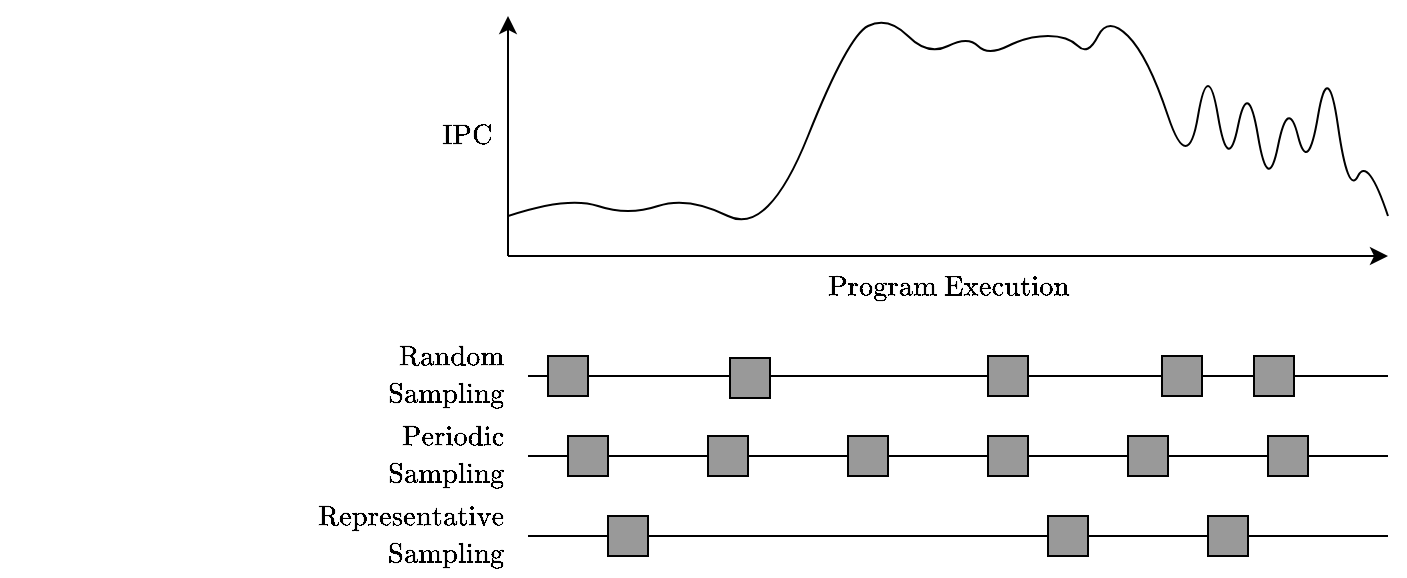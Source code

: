 <mxfile version="26.0.7">
  <diagram name="Page-1" id="wCY9BLCr48XN0YguiykY">
    <mxGraphModel dx="881" dy="572" grid="1" gridSize="10" guides="1" tooltips="1" connect="1" arrows="1" fold="1" page="1" pageScale="1" pageWidth="850" pageHeight="1100" math="1" shadow="0">
      <root>
        <mxCell id="0" />
        <mxCell id="1" parent="0" />
        <mxCell id="Nl3SyjKrOJLu1EO7rE2Q-1" value="" style="endArrow=none;html=1;rounded=0;startArrow=classic;startFill=1;" edge="1" parent="1">
          <mxGeometry width="50" height="50" relative="1" as="geometry">
            <mxPoint x="240" y="40" as="sourcePoint" />
            <mxPoint x="240" y="160" as="targetPoint" />
          </mxGeometry>
        </mxCell>
        <mxCell id="Nl3SyjKrOJLu1EO7rE2Q-2" value="" style="endArrow=none;html=1;rounded=0;startArrow=classic;startFill=1;" edge="1" parent="1">
          <mxGeometry width="50" height="50" relative="1" as="geometry">
            <mxPoint x="680" y="160" as="sourcePoint" />
            <mxPoint x="240" y="160" as="targetPoint" />
          </mxGeometry>
        </mxCell>
        <mxCell id="Nl3SyjKrOJLu1EO7rE2Q-3" value="$$\textnormal{IPC}$$" style="text;html=1;align=center;verticalAlign=middle;whiteSpace=wrap;rounded=0;rotation=0;" vertex="1" parent="1">
          <mxGeometry x="200" y="80" width="40" height="40" as="geometry" />
        </mxCell>
        <mxCell id="Nl3SyjKrOJLu1EO7rE2Q-4" value="" style="endArrow=none;html=1;rounded=0;curved=1;" edge="1" parent="1">
          <mxGeometry width="50" height="50" relative="1" as="geometry">
            <mxPoint x="240" y="140" as="sourcePoint" />
            <mxPoint x="680" y="140" as="targetPoint" />
            <Array as="points">
              <mxPoint x="270" y="130" />
              <mxPoint x="300" y="140" />
              <mxPoint x="330" y="130" />
              <mxPoint x="370" y="150" />
              <mxPoint x="410" y="50" />
              <mxPoint x="430" y="40" />
              <mxPoint x="450" y="60" />
              <mxPoint x="470" y="50" />
              <mxPoint x="480" y="60" />
              <mxPoint x="500" y="50" />
              <mxPoint x="520" y="50" />
              <mxPoint x="530" y="60" />
              <mxPoint x="540" y="40" />
              <mxPoint x="560" y="60" />
              <mxPoint x="580" y="120" />
              <mxPoint x="590" y="60" />
              <mxPoint x="600" y="120" />
              <mxPoint x="610" y="70" />
              <mxPoint x="620" y="130" />
              <mxPoint x="630" y="80" />
              <mxPoint x="640" y="120" />
              <mxPoint x="650" y="60" />
              <mxPoint x="660" y="130" />
              <mxPoint x="670" y="110" />
            </Array>
          </mxGeometry>
        </mxCell>
        <mxCell id="Nl3SyjKrOJLu1EO7rE2Q-5" value="$$\textnormal{Program Execution}$$" style="text;html=1;align=center;verticalAlign=middle;whiteSpace=wrap;rounded=0;rotation=0;" vertex="1" parent="1">
          <mxGeometry x="280" y="160" width="360" height="30" as="geometry" />
        </mxCell>
        <mxCell id="Nl3SyjKrOJLu1EO7rE2Q-9" value="" style="endArrow=none;html=1;rounded=0;startArrow=none;startFill=0;" edge="1" parent="1" source="Nl3SyjKrOJLu1EO7rE2Q-32">
          <mxGeometry width="50" height="50" relative="1" as="geometry">
            <mxPoint x="680" y="220" as="sourcePoint" />
            <mxPoint x="250" y="220" as="targetPoint" />
          </mxGeometry>
        </mxCell>
        <mxCell id="Nl3SyjKrOJLu1EO7rE2Q-10" value="" style="endArrow=none;html=1;rounded=0;startArrow=none;startFill=0;" edge="1" parent="1" source="Nl3SyjKrOJLu1EO7rE2Q-20">
          <mxGeometry width="50" height="50" relative="1" as="geometry">
            <mxPoint x="680" y="260" as="sourcePoint" />
            <mxPoint x="250" y="260" as="targetPoint" />
          </mxGeometry>
        </mxCell>
        <mxCell id="Nl3SyjKrOJLu1EO7rE2Q-11" value="" style="endArrow=none;html=1;rounded=0;startArrow=none;startFill=0;" edge="1" parent="1" source="Nl3SyjKrOJLu1EO7rE2Q-38">
          <mxGeometry width="50" height="50" relative="1" as="geometry">
            <mxPoint x="680" y="300" as="sourcePoint" />
            <mxPoint x="250" y="300" as="targetPoint" />
          </mxGeometry>
        </mxCell>
        <mxCell id="Nl3SyjKrOJLu1EO7rE2Q-12" value="$$\begin{aligned}\textnormal{Random}&amp;amp;&amp;nbsp; \\ \textnormal{Sampling}&amp;amp;\end{aligned}$$" style="text;html=1;align=right;verticalAlign=middle;whiteSpace=wrap;rounded=0;rotation=0;" vertex="1" parent="1">
          <mxGeometry x="160" y="200" width="80" height="40" as="geometry" />
        </mxCell>
        <mxCell id="Nl3SyjKrOJLu1EO7rE2Q-13" value="$$\begin{aligned}\textnormal{Periodic}&amp;amp;&amp;nbsp; \\ \textnormal{Sampling}&amp;amp;\end{aligned}$$" style="text;html=1;align=right;verticalAlign=middle;whiteSpace=wrap;rounded=0;rotation=0;" vertex="1" parent="1">
          <mxGeometry x="160" y="240" width="80" height="40" as="geometry" />
        </mxCell>
        <mxCell id="Nl3SyjKrOJLu1EO7rE2Q-14" value="$$\begin{aligned}\textnormal{Representative}&amp;amp;&amp;nbsp; \\ \textnormal{Sampling}&amp;amp;\end{aligned}$$" style="text;html=1;align=right;verticalAlign=middle;whiteSpace=wrap;rounded=0;rotation=0;" vertex="1" parent="1">
          <mxGeometry x="140" y="280" width="100" height="40" as="geometry" />
        </mxCell>
        <mxCell id="Nl3SyjKrOJLu1EO7rE2Q-15" value="" style="rounded=0;whiteSpace=wrap;html=1;fillColor=#999999;" vertex="1" parent="1">
          <mxGeometry x="270" y="250" width="20" height="20" as="geometry" />
        </mxCell>
        <mxCell id="Nl3SyjKrOJLu1EO7rE2Q-23" value="" style="endArrow=none;html=1;rounded=0;startArrow=none;startFill=0;" edge="1" parent="1" source="Nl3SyjKrOJLu1EO7rE2Q-17" target="Nl3SyjKrOJLu1EO7rE2Q-20">
          <mxGeometry width="50" height="50" relative="1" as="geometry">
            <mxPoint x="680" y="260" as="sourcePoint" />
            <mxPoint x="250" y="260" as="targetPoint" />
          </mxGeometry>
        </mxCell>
        <mxCell id="Nl3SyjKrOJLu1EO7rE2Q-20" value="" style="rounded=0;whiteSpace=wrap;html=1;fillColor=#999999;" vertex="1" parent="1">
          <mxGeometry x="340" y="250" width="20" height="20" as="geometry" />
        </mxCell>
        <mxCell id="Nl3SyjKrOJLu1EO7rE2Q-24" value="" style="endArrow=none;html=1;rounded=0;startArrow=none;startFill=0;" edge="1" parent="1" source="Nl3SyjKrOJLu1EO7rE2Q-19" target="Nl3SyjKrOJLu1EO7rE2Q-18">
          <mxGeometry width="50" height="50" relative="1" as="geometry">
            <mxPoint x="680" y="260" as="sourcePoint" />
            <mxPoint x="350" y="260" as="targetPoint" />
          </mxGeometry>
        </mxCell>
        <mxCell id="Nl3SyjKrOJLu1EO7rE2Q-18" value="" style="rounded=0;whiteSpace=wrap;html=1;fillColor=#999999;" vertex="1" parent="1">
          <mxGeometry x="480" y="250" width="20" height="20" as="geometry" />
        </mxCell>
        <mxCell id="Nl3SyjKrOJLu1EO7rE2Q-25" value="" style="endArrow=none;html=1;rounded=0;startArrow=none;startFill=0;" edge="1" parent="1" source="Nl3SyjKrOJLu1EO7rE2Q-16" target="Nl3SyjKrOJLu1EO7rE2Q-19">
          <mxGeometry width="50" height="50" relative="1" as="geometry">
            <mxPoint x="680" y="260" as="sourcePoint" />
            <mxPoint x="530" y="260" as="targetPoint" />
          </mxGeometry>
        </mxCell>
        <mxCell id="Nl3SyjKrOJLu1EO7rE2Q-19" value="" style="rounded=0;whiteSpace=wrap;html=1;fillColor=#999999;" vertex="1" parent="1">
          <mxGeometry x="550" y="250" width="20" height="20" as="geometry" />
        </mxCell>
        <mxCell id="Nl3SyjKrOJLu1EO7rE2Q-26" value="" style="endArrow=none;html=1;rounded=0;startArrow=none;startFill=0;" edge="1" parent="1" target="Nl3SyjKrOJLu1EO7rE2Q-16">
          <mxGeometry width="50" height="50" relative="1" as="geometry">
            <mxPoint x="680" y="260" as="sourcePoint" />
            <mxPoint x="590" y="260" as="targetPoint" />
          </mxGeometry>
        </mxCell>
        <mxCell id="Nl3SyjKrOJLu1EO7rE2Q-16" value="" style="rounded=0;whiteSpace=wrap;html=1;fillColor=#999999;" vertex="1" parent="1">
          <mxGeometry x="620" y="250" width="20" height="20" as="geometry" />
        </mxCell>
        <mxCell id="Nl3SyjKrOJLu1EO7rE2Q-27" value="" style="endArrow=none;html=1;rounded=0;startArrow=none;startFill=0;" edge="1" parent="1" source="Nl3SyjKrOJLu1EO7rE2Q-18" target="Nl3SyjKrOJLu1EO7rE2Q-17">
          <mxGeometry width="50" height="50" relative="1" as="geometry">
            <mxPoint x="510" y="260" as="sourcePoint" />
            <mxPoint x="360" y="260" as="targetPoint" />
          </mxGeometry>
        </mxCell>
        <mxCell id="Nl3SyjKrOJLu1EO7rE2Q-17" value="" style="rounded=0;whiteSpace=wrap;html=1;fillColor=#999999;" vertex="1" parent="1">
          <mxGeometry x="410" y="250" width="20" height="20" as="geometry" />
        </mxCell>
        <mxCell id="Nl3SyjKrOJLu1EO7rE2Q-29" value="" style="rounded=0;whiteSpace=wrap;html=1;fillColor=#999999;" vertex="1" parent="1">
          <mxGeometry x="260" y="210" width="20" height="20" as="geometry" />
        </mxCell>
        <mxCell id="Nl3SyjKrOJLu1EO7rE2Q-31" value="" style="rounded=0;whiteSpace=wrap;html=1;fillColor=#999999;" vertex="1" parent="1">
          <mxGeometry x="351" y="211" width="20" height="20" as="geometry" />
        </mxCell>
        <mxCell id="Nl3SyjKrOJLu1EO7rE2Q-36" value="" style="endArrow=none;html=1;rounded=0;startArrow=none;startFill=0;" edge="1" parent="1" target="Nl3SyjKrOJLu1EO7rE2Q-32">
          <mxGeometry width="50" height="50" relative="1" as="geometry">
            <mxPoint x="680" y="220" as="sourcePoint" />
            <mxPoint x="250" y="220" as="targetPoint" />
          </mxGeometry>
        </mxCell>
        <mxCell id="Nl3SyjKrOJLu1EO7rE2Q-32" value="" style="rounded=0;whiteSpace=wrap;html=1;fillColor=#999999;" vertex="1" parent="1">
          <mxGeometry x="480" y="210" width="20" height="20" as="geometry" />
        </mxCell>
        <mxCell id="Nl3SyjKrOJLu1EO7rE2Q-33" value="" style="rounded=0;whiteSpace=wrap;html=1;fillColor=#999999;" vertex="1" parent="1">
          <mxGeometry x="567" y="210" width="20" height="20" as="geometry" />
        </mxCell>
        <mxCell id="Nl3SyjKrOJLu1EO7rE2Q-34" value="" style="rounded=0;whiteSpace=wrap;html=1;fillColor=#999999;" vertex="1" parent="1">
          <mxGeometry x="613" y="210" width="20" height="20" as="geometry" />
        </mxCell>
        <mxCell id="Nl3SyjKrOJLu1EO7rE2Q-37" value="" style="rounded=0;whiteSpace=wrap;html=1;fillColor=#999999;" vertex="1" parent="1">
          <mxGeometry x="290" y="290" width="20" height="20" as="geometry" />
        </mxCell>
        <mxCell id="Nl3SyjKrOJLu1EO7rE2Q-39" value="" style="endArrow=none;html=1;rounded=0;startArrow=none;startFill=0;" edge="1" parent="1" target="Nl3SyjKrOJLu1EO7rE2Q-38">
          <mxGeometry width="50" height="50" relative="1" as="geometry">
            <mxPoint x="680" y="300" as="sourcePoint" />
            <mxPoint x="250" y="300" as="targetPoint" />
          </mxGeometry>
        </mxCell>
        <mxCell id="Nl3SyjKrOJLu1EO7rE2Q-38" value="" style="rounded=0;whiteSpace=wrap;html=1;fillColor=#999999;" vertex="1" parent="1">
          <mxGeometry x="510" y="290" width="20" height="20" as="geometry" />
        </mxCell>
        <mxCell id="Nl3SyjKrOJLu1EO7rE2Q-42" value="" style="rounded=0;whiteSpace=wrap;html=1;fillColor=#999999;" vertex="1" parent="1">
          <mxGeometry x="590" y="290" width="20" height="20" as="geometry" />
        </mxCell>
      </root>
    </mxGraphModel>
  </diagram>
</mxfile>
